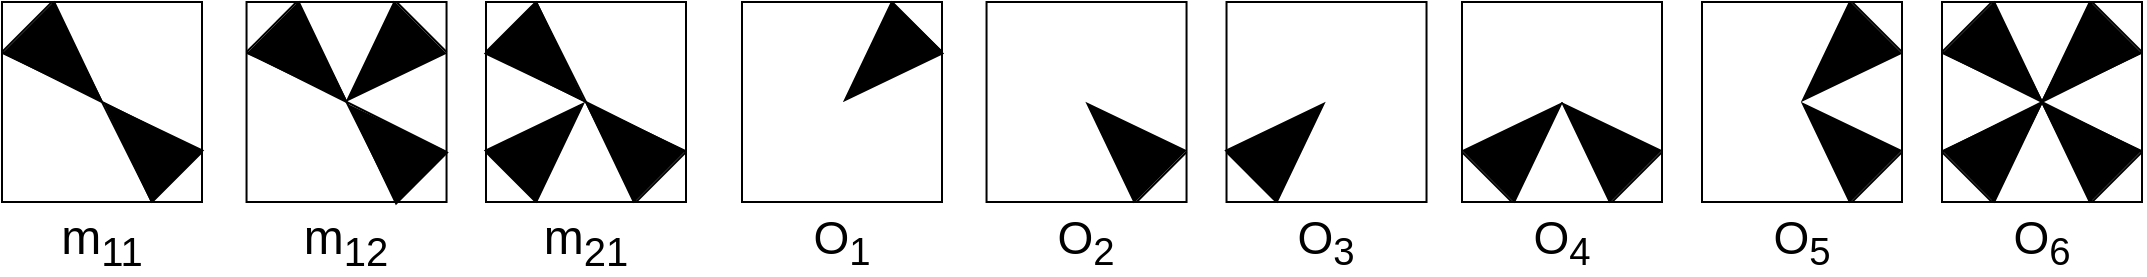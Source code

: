 <mxfile version="12.9.13" type="device"><diagram id="jksH0G1JqViHmrjZxsYp" name="Page-1"><mxGraphModel dx="1595" dy="522" grid="1" gridSize="10" guides="1" tooltips="1" connect="1" arrows="1" fold="1" page="1" pageScale="1" pageWidth="827" pageHeight="1169" math="0" shadow="0"><root><mxCell id="0"/><mxCell id="1" parent="0"/><mxCell id="2w1THDsYjwJh16D_p9kK-1" value="" style="group" parent="1" vertex="1" connectable="0"><mxGeometry x="80" y="180" width="100.259" height="100" as="geometry"/></mxCell><mxCell id="I-WeOvQa9Y4Ec-B1qsH_-158" value="" style="group" parent="2w1THDsYjwJh16D_p9kK-1" vertex="1" connectable="0"><mxGeometry width="100.259" height="100" as="geometry"/></mxCell><mxCell id="I-WeOvQa9Y4Ec-B1qsH_-76" value="" style="whiteSpace=wrap;html=1;aspect=fixed;fillColor=none;" parent="I-WeOvQa9Y4Ec-B1qsH_-158" vertex="1"><mxGeometry width="100" height="100" as="geometry"/></mxCell><mxCell id="I-WeOvQa9Y4Ec-B1qsH_-77" value="" style="endArrow=none;html=1;entryX=1;entryY=0.25;entryDx=0;entryDy=0;exitX=0.75;exitY=0;exitDx=0;exitDy=0;" parent="I-WeOvQa9Y4Ec-B1qsH_-158" source="I-WeOvQa9Y4Ec-B1qsH_-76" target="I-WeOvQa9Y4Ec-B1qsH_-76" edge="1"><mxGeometry width="50" height="50" relative="1" as="geometry"><mxPoint x="90" y="210" as="sourcePoint"/><mxPoint x="140" y="160" as="targetPoint"/></mxGeometry></mxCell><mxCell id="I-WeOvQa9Y4Ec-B1qsH_-81" value="" style="endArrow=none;html=1;entryX=1;entryY=0.25;entryDx=0;entryDy=0;exitX=0;exitY=0.75;exitDx=0;exitDy=0;" parent="I-WeOvQa9Y4Ec-B1qsH_-158" source="I-WeOvQa9Y4Ec-B1qsH_-85" target="I-WeOvQa9Y4Ec-B1qsH_-76" edge="1"><mxGeometry width="50" height="50" relative="1" as="geometry"><mxPoint x="-90" y="260" as="sourcePoint"/><mxPoint x="-40" y="210" as="targetPoint"/></mxGeometry></mxCell><mxCell id="I-WeOvQa9Y4Ec-B1qsH_-85" value="" style="triangle;whiteSpace=wrap;html=1;fillColor=#000000;rotation=135;" parent="I-WeOvQa9Y4Ec-B1qsH_-158" vertex="1"><mxGeometry x="44" y="13" width="51" height="36" as="geometry"/></mxCell><mxCell id="2w1THDsYjwJh16D_p9kK-2" value="" style="group" parent="1" vertex="1" connectable="0"><mxGeometry x="202.27" y="180" width="100" height="100" as="geometry"/></mxCell><mxCell id="I-WeOvQa9Y4Ec-B1qsH_-157" value="" style="group" parent="2w1THDsYjwJh16D_p9kK-2" vertex="1" connectable="0"><mxGeometry width="100" height="100" as="geometry"/></mxCell><mxCell id="I-WeOvQa9Y4Ec-B1qsH_-87" value="" style="whiteSpace=wrap;html=1;aspect=fixed;fillColor=none;" parent="I-WeOvQa9Y4Ec-B1qsH_-157" vertex="1"><mxGeometry width="100" height="100" as="geometry"/></mxCell><mxCell id="I-WeOvQa9Y4Ec-B1qsH_-89" value="" style="endArrow=none;html=1;entryX=1;entryY=0.75;entryDx=0;entryDy=0;exitX=0.75;exitY=1;exitDx=0;exitDy=0;" parent="I-WeOvQa9Y4Ec-B1qsH_-157" source="I-WeOvQa9Y4Ec-B1qsH_-87" target="I-WeOvQa9Y4Ec-B1qsH_-87" edge="1"><mxGeometry width="50" height="50" relative="1" as="geometry"><mxPoint y="230" as="sourcePoint"/><mxPoint x="50" y="180" as="targetPoint"/></mxGeometry></mxCell><mxCell id="I-WeOvQa9Y4Ec-B1qsH_-99" value="" style="triangle;whiteSpace=wrap;html=1;fillColor=#000000;rotation=225;" parent="I-WeOvQa9Y4Ec-B1qsH_-157" vertex="1"><mxGeometry x="43" y="51" width="51" height="36" as="geometry"/></mxCell><mxCell id="2w1THDsYjwJh16D_p9kK-3" value="" style="group" parent="1" vertex="1" connectable="0"><mxGeometry x="322.001" y="180" width="100.259" height="100" as="geometry"/></mxCell><mxCell id="I-WeOvQa9Y4Ec-B1qsH_-156" value="" style="group" parent="2w1THDsYjwJh16D_p9kK-3" vertex="1" connectable="0"><mxGeometry width="100.259" height="100" as="geometry"/></mxCell><mxCell id="I-WeOvQa9Y4Ec-B1qsH_-100" value="" style="whiteSpace=wrap;html=1;aspect=fixed;fillColor=none;" parent="I-WeOvQa9Y4Ec-B1qsH_-156" vertex="1"><mxGeometry x="0.259" width="100" height="100" as="geometry"/></mxCell><mxCell id="I-WeOvQa9Y4Ec-B1qsH_-103" value="" style="endArrow=none;html=1;entryX=0.25;entryY=1;entryDx=0;entryDy=0;exitX=0;exitY=0.75;exitDx=0;exitDy=0;" parent="I-WeOvQa9Y4Ec-B1qsH_-156" source="I-WeOvQa9Y4Ec-B1qsH_-100" target="I-WeOvQa9Y4Ec-B1qsH_-100" edge="1"><mxGeometry width="50" height="50" relative="1" as="geometry"><mxPoint x="30.259" y="260" as="sourcePoint"/><mxPoint x="80.259" y="210" as="targetPoint"/></mxGeometry></mxCell><mxCell id="I-WeOvQa9Y4Ec-B1qsH_-109" value="" style="triangle;whiteSpace=wrap;html=1;fillColor=#000000;rotation=315;" parent="I-WeOvQa9Y4Ec-B1qsH_-156" vertex="1"><mxGeometry x="5.259" y="51" width="51" height="36" as="geometry"/></mxCell><mxCell id="2w1THDsYjwJh16D_p9kK-4" value="" style="group" parent="1" vertex="1" connectable="0"><mxGeometry x="440" y="180" width="100" height="100" as="geometry"/></mxCell><mxCell id="I-WeOvQa9Y4Ec-B1qsH_-159" value="" style="group" parent="2w1THDsYjwJh16D_p9kK-4" vertex="1" connectable="0"><mxGeometry width="100" height="100" as="geometry"/></mxCell><mxCell id="I-WeOvQa9Y4Ec-B1qsH_-111" value="" style="whiteSpace=wrap;html=1;aspect=fixed;fillColor=none;" parent="I-WeOvQa9Y4Ec-B1qsH_-159" vertex="1"><mxGeometry width="100" height="100" as="geometry"/></mxCell><mxCell id="I-WeOvQa9Y4Ec-B1qsH_-113" value="" style="endArrow=none;html=1;entryX=1;entryY=0.75;entryDx=0;entryDy=0;exitX=0.75;exitY=1;exitDx=0;exitDy=0;" parent="I-WeOvQa9Y4Ec-B1qsH_-159" source="I-WeOvQa9Y4Ec-B1qsH_-111" target="I-WeOvQa9Y4Ec-B1qsH_-111" edge="1"><mxGeometry width="50" height="50" relative="1" as="geometry"><mxPoint y="230" as="sourcePoint"/><mxPoint x="50" y="180" as="targetPoint"/></mxGeometry></mxCell><mxCell id="I-WeOvQa9Y4Ec-B1qsH_-114" value="" style="endArrow=none;html=1;entryX=0.25;entryY=1;entryDx=0;entryDy=0;exitX=0;exitY=0.75;exitDx=0;exitDy=0;" parent="I-WeOvQa9Y4Ec-B1qsH_-159" source="I-WeOvQa9Y4Ec-B1qsH_-111" target="I-WeOvQa9Y4Ec-B1qsH_-111" edge="1"><mxGeometry width="50" height="50" relative="1" as="geometry"><mxPoint x="30" y="260" as="sourcePoint"/><mxPoint x="80" y="210" as="targetPoint"/></mxGeometry></mxCell><mxCell id="I-WeOvQa9Y4Ec-B1qsH_-122" value="" style="triangle;whiteSpace=wrap;html=1;fillColor=#000000;rotation=315;" parent="I-WeOvQa9Y4Ec-B1qsH_-159" vertex="1"><mxGeometry x="6" y="51" width="51" height="36" as="geometry"/></mxCell><mxCell id="I-WeOvQa9Y4Ec-B1qsH_-123" value="" style="triangle;whiteSpace=wrap;html=1;fillColor=#000000;rotation=225;" parent="I-WeOvQa9Y4Ec-B1qsH_-159" vertex="1"><mxGeometry x="43" y="51" width="51" height="36" as="geometry"/></mxCell><mxCell id="2w1THDsYjwJh16D_p9kK-5" value="" style="group" parent="1" vertex="1" connectable="0"><mxGeometry x="560" y="180" width="100" height="100" as="geometry"/></mxCell><mxCell id="I-WeOvQa9Y4Ec-B1qsH_-160" value="" style="group" parent="2w1THDsYjwJh16D_p9kK-5" vertex="1" connectable="0"><mxGeometry width="100" height="100" as="geometry"/></mxCell><mxCell id="I-WeOvQa9Y4Ec-B1qsH_-124" value="" style="whiteSpace=wrap;html=1;aspect=fixed;fillColor=none;" parent="I-WeOvQa9Y4Ec-B1qsH_-160" vertex="1"><mxGeometry width="100" height="100" as="geometry"/></mxCell><mxCell id="I-WeOvQa9Y4Ec-B1qsH_-125" value="" style="endArrow=none;html=1;entryX=1;entryY=0.25;entryDx=0;entryDy=0;exitX=0.75;exitY=0;exitDx=0;exitDy=0;" parent="I-WeOvQa9Y4Ec-B1qsH_-160" source="I-WeOvQa9Y4Ec-B1qsH_-124" target="I-WeOvQa9Y4Ec-B1qsH_-124" edge="1"><mxGeometry width="50" height="50" relative="1" as="geometry"><mxPoint x="90" y="210" as="sourcePoint"/><mxPoint x="140" y="160" as="targetPoint"/></mxGeometry></mxCell><mxCell id="I-WeOvQa9Y4Ec-B1qsH_-126" value="" style="endArrow=none;html=1;entryX=1;entryY=0.75;entryDx=0;entryDy=0;exitX=0.75;exitY=1;exitDx=0;exitDy=0;" parent="I-WeOvQa9Y4Ec-B1qsH_-160" source="I-WeOvQa9Y4Ec-B1qsH_-124" target="I-WeOvQa9Y4Ec-B1qsH_-124" edge="1"><mxGeometry width="50" height="50" relative="1" as="geometry"><mxPoint y="230" as="sourcePoint"/><mxPoint x="50" y="180" as="targetPoint"/></mxGeometry></mxCell><mxCell id="I-WeOvQa9Y4Ec-B1qsH_-134" value="" style="triangle;whiteSpace=wrap;html=1;fillColor=#000000;rotation=135;" parent="I-WeOvQa9Y4Ec-B1qsH_-160" vertex="1"><mxGeometry x="43" y="13" width="51" height="36" as="geometry"/></mxCell><mxCell id="I-WeOvQa9Y4Ec-B1qsH_-136" value="" style="triangle;whiteSpace=wrap;html=1;fillColor=#000000;rotation=225;" parent="I-WeOvQa9Y4Ec-B1qsH_-160" vertex="1"><mxGeometry x="43" y="51" width="51" height="36" as="geometry"/></mxCell><mxCell id="2w1THDsYjwJh16D_p9kK-6" value="" style="group" parent="1" vertex="1" connectable="0"><mxGeometry x="680" y="180" width="100" height="100" as="geometry"/></mxCell><mxCell id="I-WeOvQa9Y4Ec-B1qsH_-161" value="" style="group" parent="2w1THDsYjwJh16D_p9kK-6" vertex="1" connectable="0"><mxGeometry width="100" height="100" as="geometry"/></mxCell><mxCell id="I-WeOvQa9Y4Ec-B1qsH_-137" value="" style="whiteSpace=wrap;html=1;aspect=fixed;fillColor=none;" parent="I-WeOvQa9Y4Ec-B1qsH_-161" vertex="1"><mxGeometry width="100" height="100" as="geometry"/></mxCell><mxCell id="I-WeOvQa9Y4Ec-B1qsH_-138" value="" style="endArrow=none;html=1;entryX=1;entryY=0.25;entryDx=0;entryDy=0;exitX=0.75;exitY=0;exitDx=0;exitDy=0;" parent="I-WeOvQa9Y4Ec-B1qsH_-161" source="I-WeOvQa9Y4Ec-B1qsH_-137" target="I-WeOvQa9Y4Ec-B1qsH_-137" edge="1"><mxGeometry width="50" height="50" relative="1" as="geometry"><mxPoint x="90" y="210" as="sourcePoint"/><mxPoint x="140" y="160" as="targetPoint"/></mxGeometry></mxCell><mxCell id="I-WeOvQa9Y4Ec-B1qsH_-139" value="" style="endArrow=none;html=1;entryX=1;entryY=0.75;entryDx=0;entryDy=0;exitX=0.75;exitY=1;exitDx=0;exitDy=0;" parent="I-WeOvQa9Y4Ec-B1qsH_-161" source="I-WeOvQa9Y4Ec-B1qsH_-137" target="I-WeOvQa9Y4Ec-B1qsH_-137" edge="1"><mxGeometry width="50" height="50" relative="1" as="geometry"><mxPoint y="230" as="sourcePoint"/><mxPoint x="50" y="180" as="targetPoint"/></mxGeometry></mxCell><mxCell id="I-WeOvQa9Y4Ec-B1qsH_-140" value="" style="endArrow=none;html=1;entryX=0.25;entryY=1;entryDx=0;entryDy=0;exitX=0;exitY=0.75;exitDx=0;exitDy=0;" parent="I-WeOvQa9Y4Ec-B1qsH_-161" source="I-WeOvQa9Y4Ec-B1qsH_-137" target="I-WeOvQa9Y4Ec-B1qsH_-137" edge="1"><mxGeometry width="50" height="50" relative="1" as="geometry"><mxPoint x="30" y="260" as="sourcePoint"/><mxPoint x="80" y="210" as="targetPoint"/></mxGeometry></mxCell><mxCell id="I-WeOvQa9Y4Ec-B1qsH_-141" value="" style="endArrow=none;html=1;entryX=0.25;entryY=0;entryDx=0;entryDy=0;exitX=0;exitY=0.25;exitDx=0;exitDy=0;" parent="I-WeOvQa9Y4Ec-B1qsH_-161" source="I-WeOvQa9Y4Ec-B1qsH_-137" target="I-WeOvQa9Y4Ec-B1qsH_-137" edge="1"><mxGeometry width="50" height="50" relative="1" as="geometry"><mxPoint x="-10" y="270" as="sourcePoint"/><mxPoint x="40" y="220" as="targetPoint"/></mxGeometry></mxCell><mxCell id="I-WeOvQa9Y4Ec-B1qsH_-142" value="" style="endArrow=none;html=1;entryX=1;entryY=0.25;entryDx=0;entryDy=0;exitX=0;exitY=0.75;exitDx=0;exitDy=0;" parent="I-WeOvQa9Y4Ec-B1qsH_-161" source="I-WeOvQa9Y4Ec-B1qsH_-137" target="I-WeOvQa9Y4Ec-B1qsH_-137" edge="1"><mxGeometry width="50" height="50" relative="1" as="geometry"><mxPoint x="-90" y="260" as="sourcePoint"/><mxPoint x="-40" y="210" as="targetPoint"/></mxGeometry></mxCell><mxCell id="I-WeOvQa9Y4Ec-B1qsH_-143" value="" style="endArrow=none;html=1;entryX=0.75;entryY=0;entryDx=0;entryDy=0;exitX=0.25;exitY=1;exitDx=0;exitDy=0;" parent="I-WeOvQa9Y4Ec-B1qsH_-161" source="I-WeOvQa9Y4Ec-B1qsH_-137" target="I-WeOvQa9Y4Ec-B1qsH_-137" edge="1"><mxGeometry width="50" height="50" relative="1" as="geometry"><mxPoint x="-20" y="290" as="sourcePoint"/><mxPoint x="30" y="240" as="targetPoint"/></mxGeometry></mxCell><mxCell id="I-WeOvQa9Y4Ec-B1qsH_-144" value="" style="endArrow=none;html=1;entryX=0.25;entryY=0;entryDx=0;entryDy=0;exitX=0.75;exitY=1;exitDx=0;exitDy=0;" parent="I-WeOvQa9Y4Ec-B1qsH_-161" source="I-WeOvQa9Y4Ec-B1qsH_-137" target="I-WeOvQa9Y4Ec-B1qsH_-137" edge="1"><mxGeometry width="50" height="50" relative="1" as="geometry"><mxPoint x="-170" y="260" as="sourcePoint"/><mxPoint x="-120" y="210" as="targetPoint"/></mxGeometry></mxCell><mxCell id="I-WeOvQa9Y4Ec-B1qsH_-145" value="" style="endArrow=none;html=1;entryX=0;entryY=0.25;entryDx=0;entryDy=0;exitX=1;exitY=0.75;exitDx=0;exitDy=0;" parent="I-WeOvQa9Y4Ec-B1qsH_-161" source="I-WeOvQa9Y4Ec-B1qsH_-137" target="I-WeOvQa9Y4Ec-B1qsH_-137" edge="1"><mxGeometry width="50" height="50" relative="1" as="geometry"><mxPoint x="-50" y="310" as="sourcePoint"/><mxPoint y="260" as="targetPoint"/></mxGeometry></mxCell><mxCell id="I-WeOvQa9Y4Ec-B1qsH_-146" value="a" style="triangle;whiteSpace=wrap;html=1;fillColor=#000000;rotation=45;" parent="I-WeOvQa9Y4Ec-B1qsH_-161" vertex="1"><mxGeometry x="6" y="13" width="51" height="36" as="geometry"/></mxCell><mxCell id="I-WeOvQa9Y4Ec-B1qsH_-147" value="" style="triangle;whiteSpace=wrap;html=1;fillColor=#000000;rotation=135;" parent="I-WeOvQa9Y4Ec-B1qsH_-161" vertex="1"><mxGeometry x="43" y="13" width="51" height="36" as="geometry"/></mxCell><mxCell id="I-WeOvQa9Y4Ec-B1qsH_-148" value="" style="triangle;whiteSpace=wrap;html=1;fillColor=#000000;rotation=315;" parent="I-WeOvQa9Y4Ec-B1qsH_-161" vertex="1"><mxGeometry x="6" y="51" width="51" height="36" as="geometry"/></mxCell><mxCell id="I-WeOvQa9Y4Ec-B1qsH_-149" value="" style="triangle;whiteSpace=wrap;html=1;fillColor=#000000;rotation=225;" parent="I-WeOvQa9Y4Ec-B1qsH_-161" vertex="1"><mxGeometry x="43" y="51" width="51" height="36" as="geometry"/></mxCell><mxCell id="2w1THDsYjwJh16D_p9kK-7" value="" style="group" parent="1" vertex="1" connectable="0"><mxGeometry x="-290" y="180" width="100" height="100" as="geometry"/></mxCell><mxCell id="I-WeOvQa9Y4Ec-B1qsH_-154" value="" style="group" parent="2w1THDsYjwJh16D_p9kK-7" vertex="1" connectable="0"><mxGeometry width="100" height="100" as="geometry"/></mxCell><mxCell id="I-WeOvQa9Y4Ec-B1qsH_-1" value="" style="whiteSpace=wrap;html=1;aspect=fixed;fillColor=none;" parent="I-WeOvQa9Y4Ec-B1qsH_-154" vertex="1"><mxGeometry width="100" height="100" as="geometry"/></mxCell><mxCell id="I-WeOvQa9Y4Ec-B1qsH_-7" value="" style="endArrow=none;html=1;entryX=1;entryY=0.75;entryDx=0;entryDy=0;exitX=0.75;exitY=1;exitDx=0;exitDy=0;" parent="I-WeOvQa9Y4Ec-B1qsH_-154" source="I-WeOvQa9Y4Ec-B1qsH_-1" target="I-WeOvQa9Y4Ec-B1qsH_-1" edge="1"><mxGeometry width="50" height="50" relative="1" as="geometry"><mxPoint y="230" as="sourcePoint"/><mxPoint x="50" y="180" as="targetPoint"/></mxGeometry></mxCell><mxCell id="I-WeOvQa9Y4Ec-B1qsH_-9" value="" style="endArrow=none;html=1;entryX=0.25;entryY=0;entryDx=0;entryDy=0;exitX=0;exitY=0.25;exitDx=0;exitDy=0;" parent="I-WeOvQa9Y4Ec-B1qsH_-154" source="I-WeOvQa9Y4Ec-B1qsH_-1" target="I-WeOvQa9Y4Ec-B1qsH_-1" edge="1"><mxGeometry width="50" height="50" relative="1" as="geometry"><mxPoint x="-10" y="270" as="sourcePoint"/><mxPoint x="40" y="220" as="targetPoint"/></mxGeometry></mxCell><mxCell id="I-WeOvQa9Y4Ec-B1qsH_-13" value="" style="endArrow=none;html=1;entryX=0.25;entryY=0;entryDx=0;entryDy=0;exitX=0.75;exitY=1;exitDx=0;exitDy=0;" parent="I-WeOvQa9Y4Ec-B1qsH_-154" source="I-WeOvQa9Y4Ec-B1qsH_-1" target="I-WeOvQa9Y4Ec-B1qsH_-1" edge="1"><mxGeometry width="50" height="50" relative="1" as="geometry"><mxPoint x="-170" y="260" as="sourcePoint"/><mxPoint x="-120" y="210" as="targetPoint"/></mxGeometry></mxCell><mxCell id="I-WeOvQa9Y4Ec-B1qsH_-14" value="" style="endArrow=none;html=1;entryX=0;entryY=0.25;entryDx=0;entryDy=0;exitX=1;exitY=0.75;exitDx=0;exitDy=0;" parent="I-WeOvQa9Y4Ec-B1qsH_-154" source="I-WeOvQa9Y4Ec-B1qsH_-1" target="I-WeOvQa9Y4Ec-B1qsH_-1" edge="1"><mxGeometry width="50" height="50" relative="1" as="geometry"><mxPoint x="-50" y="310" as="sourcePoint"/><mxPoint y="260" as="targetPoint"/></mxGeometry></mxCell><mxCell id="I-WeOvQa9Y4Ec-B1qsH_-25" value="" style="triangle;whiteSpace=wrap;html=1;fillColor=#000000;rotation=45;" parent="I-WeOvQa9Y4Ec-B1qsH_-154" vertex="1"><mxGeometry x="6" y="13" width="51" height="36" as="geometry"/></mxCell><mxCell id="r-uwJ1VdcPBdilDFutK_-1" value="" style="triangle;whiteSpace=wrap;html=1;fillColor=#000000;rotation=225;" parent="I-WeOvQa9Y4Ec-B1qsH_-154" vertex="1"><mxGeometry x="44" y="51" width="51" height="36" as="geometry"/></mxCell><mxCell id="2w1THDsYjwJh16D_p9kK-8" value="" style="group" parent="1" vertex="1" connectable="0"><mxGeometry x="-167.73" y="180" width="100" height="100" as="geometry"/></mxCell><mxCell id="I-WeOvQa9Y4Ec-B1qsH_-153" value="" style="group" parent="2w1THDsYjwJh16D_p9kK-8" vertex="1" connectable="0"><mxGeometry width="100" height="100" as="geometry"/></mxCell><mxCell id="I-WeOvQa9Y4Ec-B1qsH_-48" value="" style="whiteSpace=wrap;html=1;aspect=fixed;fillColor=none;" parent="I-WeOvQa9Y4Ec-B1qsH_-153" vertex="1"><mxGeometry width="100" height="100" as="geometry"/></mxCell><mxCell id="I-WeOvQa9Y4Ec-B1qsH_-49" value="" style="endArrow=none;html=1;entryX=1;entryY=0.25;entryDx=0;entryDy=0;exitX=0.75;exitY=0;exitDx=0;exitDy=0;" parent="I-WeOvQa9Y4Ec-B1qsH_-153" source="I-WeOvQa9Y4Ec-B1qsH_-48" target="I-WeOvQa9Y4Ec-B1qsH_-48" edge="1"><mxGeometry width="50" height="50" relative="1" as="geometry"><mxPoint x="90" y="210" as="sourcePoint"/><mxPoint x="140" y="160" as="targetPoint"/></mxGeometry></mxCell><mxCell id="I-WeOvQa9Y4Ec-B1qsH_-50" value="" style="endArrow=none;html=1;entryX=1;entryY=0.75;entryDx=0;entryDy=0;exitX=0.75;exitY=1;exitDx=0;exitDy=0;" parent="I-WeOvQa9Y4Ec-B1qsH_-153" source="I-WeOvQa9Y4Ec-B1qsH_-48" target="I-WeOvQa9Y4Ec-B1qsH_-48" edge="1"><mxGeometry width="50" height="50" relative="1" as="geometry"><mxPoint y="230" as="sourcePoint"/><mxPoint x="50" y="180" as="targetPoint"/></mxGeometry></mxCell><mxCell id="I-WeOvQa9Y4Ec-B1qsH_-52" value="" style="endArrow=none;html=1;entryX=0.25;entryY=0;entryDx=0;entryDy=0;exitX=0;exitY=0.25;exitDx=0;exitDy=0;" parent="I-WeOvQa9Y4Ec-B1qsH_-153" source="I-WeOvQa9Y4Ec-B1qsH_-48" target="I-WeOvQa9Y4Ec-B1qsH_-48" edge="1"><mxGeometry width="50" height="50" relative="1" as="geometry"><mxPoint x="-10" y="270" as="sourcePoint"/><mxPoint x="40" y="220" as="targetPoint"/></mxGeometry></mxCell><mxCell id="I-WeOvQa9Y4Ec-B1qsH_-55" value="" style="endArrow=none;html=1;entryX=0.25;entryY=0;entryDx=0;entryDy=0;exitX=0.75;exitY=1;exitDx=0;exitDy=0;" parent="I-WeOvQa9Y4Ec-B1qsH_-153" source="I-WeOvQa9Y4Ec-B1qsH_-48" target="I-WeOvQa9Y4Ec-B1qsH_-48" edge="1"><mxGeometry width="50" height="50" relative="1" as="geometry"><mxPoint x="-170" y="260" as="sourcePoint"/><mxPoint x="-120" y="210" as="targetPoint"/></mxGeometry></mxCell><mxCell id="I-WeOvQa9Y4Ec-B1qsH_-56" value="" style="endArrow=none;html=1;entryX=0;entryY=0.25;entryDx=0;entryDy=0;exitX=1;exitY=0.75;exitDx=0;exitDy=0;" parent="I-WeOvQa9Y4Ec-B1qsH_-153" source="I-WeOvQa9Y4Ec-B1qsH_-48" target="I-WeOvQa9Y4Ec-B1qsH_-48" edge="1"><mxGeometry width="50" height="50" relative="1" as="geometry"><mxPoint x="-50" y="310" as="sourcePoint"/><mxPoint y="260" as="targetPoint"/></mxGeometry></mxCell><mxCell id="I-WeOvQa9Y4Ec-B1qsH_-66" value="a" style="triangle;whiteSpace=wrap;html=1;fillColor=#000000;rotation=45;" parent="I-WeOvQa9Y4Ec-B1qsH_-153" vertex="1"><mxGeometry x="6" y="13" width="51" height="36" as="geometry"/></mxCell><mxCell id="I-WeOvQa9Y4Ec-B1qsH_-67" value="" style="triangle;whiteSpace=wrap;html=1;fillColor=#000000;rotation=135;" parent="I-WeOvQa9Y4Ec-B1qsH_-153" vertex="1"><mxGeometry x="43" y="13" width="51" height="36" as="geometry"/></mxCell><mxCell id="r-uwJ1VdcPBdilDFutK_-2" value="" style="triangle;whiteSpace=wrap;html=1;fillColor=#000000;rotation=225;" parent="I-WeOvQa9Y4Ec-B1qsH_-153" vertex="1"><mxGeometry x="44" y="52" width="51" height="36" as="geometry"/></mxCell><mxCell id="2w1THDsYjwJh16D_p9kK-9" value="" style="group" parent="1" vertex="1" connectable="0"><mxGeometry x="-48.259" y="180" width="100.259" height="100" as="geometry"/></mxCell><mxCell id="I-WeOvQa9Y4Ec-B1qsH_-155" value="" style="group" parent="2w1THDsYjwJh16D_p9kK-9" vertex="1" connectable="0"><mxGeometry width="100.259" height="100" as="geometry"/></mxCell><mxCell id="I-WeOvQa9Y4Ec-B1qsH_-37" value="" style="whiteSpace=wrap;html=1;aspect=fixed;fillColor=none;" parent="I-WeOvQa9Y4Ec-B1qsH_-155" vertex="1"><mxGeometry x="0.259" width="100" height="100" as="geometry"/></mxCell><mxCell id="I-WeOvQa9Y4Ec-B1qsH_-39" value="" style="endArrow=none;html=1;entryX=1;entryY=0.75;entryDx=0;entryDy=0;exitX=0.75;exitY=1;exitDx=0;exitDy=0;" parent="I-WeOvQa9Y4Ec-B1qsH_-155" source="I-WeOvQa9Y4Ec-B1qsH_-37" target="I-WeOvQa9Y4Ec-B1qsH_-37" edge="1"><mxGeometry width="50" height="50" relative="1" as="geometry"><mxPoint x="0.259" y="230" as="sourcePoint"/><mxPoint x="50.259" y="180" as="targetPoint"/></mxGeometry></mxCell><mxCell id="I-WeOvQa9Y4Ec-B1qsH_-40" value="" style="endArrow=none;html=1;entryX=0.25;entryY=1;entryDx=0;entryDy=0;exitX=0;exitY=0.75;exitDx=0;exitDy=0;" parent="I-WeOvQa9Y4Ec-B1qsH_-155" source="I-WeOvQa9Y4Ec-B1qsH_-37" target="I-WeOvQa9Y4Ec-B1qsH_-37" edge="1"><mxGeometry width="50" height="50" relative="1" as="geometry"><mxPoint x="30.259" y="260" as="sourcePoint"/><mxPoint x="80.259" y="210" as="targetPoint"/></mxGeometry></mxCell><mxCell id="I-WeOvQa9Y4Ec-B1qsH_-41" value="" style="endArrow=none;html=1;entryX=0.25;entryY=0;entryDx=0;entryDy=0;exitX=0;exitY=0.25;exitDx=0;exitDy=0;" parent="I-WeOvQa9Y4Ec-B1qsH_-155" source="I-WeOvQa9Y4Ec-B1qsH_-37" target="I-WeOvQa9Y4Ec-B1qsH_-37" edge="1"><mxGeometry width="50" height="50" relative="1" as="geometry"><mxPoint x="-9.741" y="270" as="sourcePoint"/><mxPoint x="40.259" y="220" as="targetPoint"/></mxGeometry></mxCell><mxCell id="I-WeOvQa9Y4Ec-B1qsH_-44" value="" style="endArrow=none;html=1;entryX=0.25;entryY=0;entryDx=0;entryDy=0;exitX=0.75;exitY=1;exitDx=0;exitDy=0;" parent="I-WeOvQa9Y4Ec-B1qsH_-155" source="I-WeOvQa9Y4Ec-B1qsH_-37" target="I-WeOvQa9Y4Ec-B1qsH_-37" edge="1"><mxGeometry width="50" height="50" relative="1" as="geometry"><mxPoint x="-169.741" y="260" as="sourcePoint"/><mxPoint x="-119.741" y="210" as="targetPoint"/></mxGeometry></mxCell><mxCell id="I-WeOvQa9Y4Ec-B1qsH_-45" value="" style="endArrow=none;html=1;entryX=0;entryY=0.25;entryDx=0;entryDy=0;exitX=1;exitY=0.75;exitDx=0;exitDy=0;" parent="I-WeOvQa9Y4Ec-B1qsH_-155" source="I-WeOvQa9Y4Ec-B1qsH_-37" target="I-WeOvQa9Y4Ec-B1qsH_-37" edge="1"><mxGeometry width="50" height="50" relative="1" as="geometry"><mxPoint x="-49.741" y="310" as="sourcePoint"/><mxPoint x="0.259" y="260" as="targetPoint"/></mxGeometry></mxCell><mxCell id="I-WeOvQa9Y4Ec-B1qsH_-68" value="" style="triangle;whiteSpace=wrap;html=1;fillColor=#000000;rotation=315;" parent="I-WeOvQa9Y4Ec-B1qsH_-155" vertex="1"><mxGeometry x="5.259" y="51" width="51" height="36" as="geometry"/></mxCell><mxCell id="I-WeOvQa9Y4Ec-B1qsH_-69" value="" style="triangle;whiteSpace=wrap;html=1;fillColor=#000000;rotation=45;" parent="I-WeOvQa9Y4Ec-B1qsH_-155" vertex="1"><mxGeometry x="5.259" y="13" width="51" height="36" as="geometry"/></mxCell><mxCell id="r-uwJ1VdcPBdilDFutK_-3" value="" style="triangle;whiteSpace=wrap;html=1;fillColor=#000000;rotation=225;" parent="I-WeOvQa9Y4Ec-B1qsH_-155" vertex="1"><mxGeometry x="43.259" y="51" width="51" height="36" as="geometry"/></mxCell><mxCell id="2w1THDsYjwJh16D_p9kK-10" value="&lt;font style=&quot;font-size: 24px&quot;&gt;m&lt;sub&gt;11&lt;/sub&gt;&lt;/font&gt;" style="text;html=1;strokeColor=none;fillColor=none;align=center;verticalAlign=middle;whiteSpace=wrap;rounded=0;" parent="1" vertex="1"><mxGeometry x="-260" y="290" width="40" height="20" as="geometry"/></mxCell><mxCell id="2w1THDsYjwJh16D_p9kK-11" value="&lt;span style=&quot;font-size: 23px&quot;&gt;O&lt;sub&gt;1&lt;/sub&gt;&lt;/span&gt;" style="text;html=1;strokeColor=none;fillColor=none;align=center;verticalAlign=middle;whiteSpace=wrap;rounded=0;" parent="1" vertex="1"><mxGeometry x="110.13" y="290" width="40" height="20" as="geometry"/></mxCell><mxCell id="2w1THDsYjwJh16D_p9kK-12" value="&lt;font style=&quot;font-size: 24px&quot;&gt;m&lt;sub&gt;12&lt;/sub&gt;&lt;/font&gt;" style="text;html=1;strokeColor=none;fillColor=none;align=center;verticalAlign=middle;whiteSpace=wrap;rounded=0;" parent="1" vertex="1"><mxGeometry x="-137.73" y="290" width="40" height="20" as="geometry"/></mxCell><mxCell id="2w1THDsYjwJh16D_p9kK-13" value="&lt;font style=&quot;font-size: 24px&quot;&gt;m&lt;sub&gt;21&lt;/sub&gt;&lt;/font&gt;" style="text;html=1;strokeColor=none;fillColor=none;align=center;verticalAlign=middle;whiteSpace=wrap;rounded=0;" parent="1" vertex="1"><mxGeometry x="-18.13" y="290" width="40" height="20" as="geometry"/></mxCell><mxCell id="2w1THDsYjwJh16D_p9kK-14" value="&lt;span style=&quot;font-size: 23px&quot;&gt;O&lt;sub&gt;2&lt;/sub&gt;&lt;/span&gt;" style="text;html=1;strokeColor=none;fillColor=none;align=center;verticalAlign=middle;whiteSpace=wrap;rounded=0;" parent="1" vertex="1"><mxGeometry x="232.27" y="290" width="40" height="20" as="geometry"/></mxCell><mxCell id="2w1THDsYjwJh16D_p9kK-15" value="&lt;span style=&quot;font-size: 23px&quot;&gt;O&lt;sub&gt;3&lt;/sub&gt;&lt;/span&gt;" style="text;html=1;strokeColor=none;fillColor=none;align=center;verticalAlign=middle;whiteSpace=wrap;rounded=0;" parent="1" vertex="1"><mxGeometry x="352.13" y="290" width="40" height="20" as="geometry"/></mxCell><mxCell id="2w1THDsYjwJh16D_p9kK-16" value="&lt;span style=&quot;font-size: 23px&quot;&gt;O&lt;sub&gt;4&lt;/sub&gt;&lt;/span&gt;" style="text;html=1;strokeColor=none;fillColor=none;align=center;verticalAlign=middle;whiteSpace=wrap;rounded=0;" parent="1" vertex="1"><mxGeometry x="470" y="290" width="40" height="20" as="geometry"/></mxCell><mxCell id="2w1THDsYjwJh16D_p9kK-17" value="&lt;span style=&quot;font-size: 23px&quot;&gt;O&lt;sub&gt;5&lt;/sub&gt;&lt;/span&gt;" style="text;html=1;strokeColor=none;fillColor=none;align=center;verticalAlign=middle;whiteSpace=wrap;rounded=0;" parent="1" vertex="1"><mxGeometry x="590" y="290" width="40" height="20" as="geometry"/></mxCell><mxCell id="2w1THDsYjwJh16D_p9kK-18" value="&lt;span style=&quot;font-size: 23px&quot;&gt;O&lt;sub&gt;6&lt;/sub&gt;&lt;/span&gt;" style="text;html=1;strokeColor=none;fillColor=none;align=center;verticalAlign=middle;whiteSpace=wrap;rounded=0;" parent="1" vertex="1"><mxGeometry x="710" y="290" width="40" height="20" as="geometry"/></mxCell></root></mxGraphModel></diagram></mxfile>